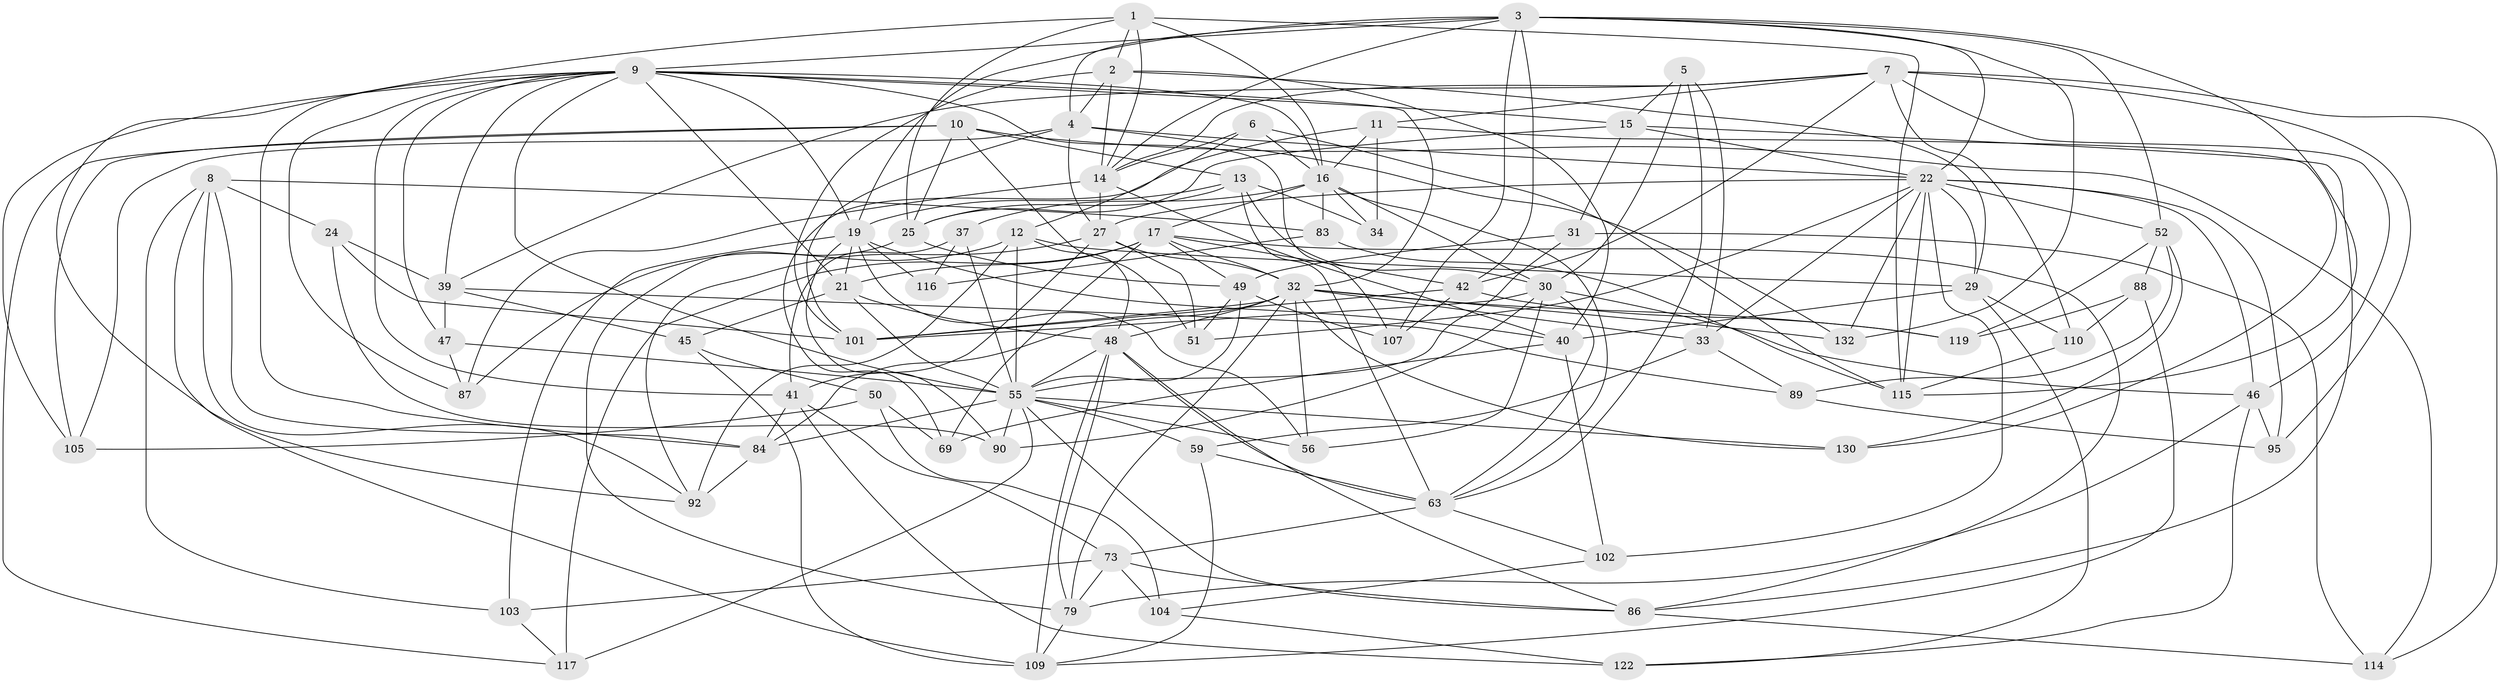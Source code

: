 // original degree distribution, {4: 1.0}
// Generated by graph-tools (version 1.1) at 2025/16/03/09/25 04:16:42]
// undirected, 74 vertices, 215 edges
graph export_dot {
graph [start="1"]
  node [color=gray90,style=filled];
  1 [super="+77"];
  2 [super="+54"];
  3 [super="+18+100+139"];
  4 [super="+70+36"];
  5;
  6;
  7 [super="+44+26"];
  8 [super="+118"];
  9 [super="+80+28"];
  10 [super="+97"];
  11 [super="+111"];
  12 [super="+85+149"];
  13 [super="+108"];
  14 [super="+93+20"];
  15 [super="+76"];
  16 [super="+23+113"];
  17 [super="+64"];
  19 [super="+66"];
  21 [super="+120"];
  22 [super="+58+57+35"];
  24;
  25 [super="+140"];
  27 [super="+62"];
  29 [super="+121"];
  30 [super="+38"];
  31;
  32 [super="+136+131+72"];
  33 [super="+68"];
  34;
  37;
  39 [super="+53"];
  40 [super="+81"];
  41 [super="+128"];
  42 [super="+145"];
  45;
  46 [super="+67"];
  47;
  48 [super="+65+96"];
  49 [super="+141"];
  50;
  51;
  52 [super="+75"];
  55 [super="+142+74+133"];
  56;
  59;
  63 [super="+82"];
  69;
  73 [super="+148"];
  79 [super="+125"];
  83;
  84 [super="+94"];
  86 [super="+134"];
  87;
  88;
  89;
  90;
  92 [super="+99"];
  95;
  101 [super="+123"];
  102;
  103;
  104;
  105;
  107;
  109 [super="+126"];
  110;
  114;
  115 [super="+143"];
  116;
  117;
  119;
  122;
  130;
  132;
  1 -- 25;
  1 -- 115;
  1 -- 16;
  1 -- 2;
  1 -- 92;
  1 -- 14;
  2 -- 40;
  2 -- 101;
  2 -- 14;
  2 -- 4;
  2 -- 29;
  3 -- 115;
  3 -- 9;
  3 -- 42;
  3 -- 107;
  3 -- 132;
  3 -- 19;
  3 -- 22;
  3 -- 14;
  3 -- 52;
  3 -- 4;
  4 -- 101;
  4 -- 27 [weight=2];
  4 -- 132;
  4 -- 105;
  4 -- 22;
  5 -- 30;
  5 -- 33;
  5 -- 15;
  5 -- 63;
  6 -- 115;
  6 -- 12;
  6 -- 14;
  6 -- 16;
  7 -- 39;
  7 -- 14;
  7 -- 114;
  7 -- 11;
  7 -- 95;
  7 -- 46;
  7 -- 42;
  7 -- 110;
  8 -- 92;
  8 -- 103;
  8 -- 83;
  8 -- 24;
  8 -- 84;
  8 -- 109;
  9 -- 19;
  9 -- 39;
  9 -- 105;
  9 -- 47;
  9 -- 32;
  9 -- 41;
  9 -- 107;
  9 -- 15;
  9 -- 16;
  9 -- 84;
  9 -- 21;
  9 -- 87;
  9 -- 55;
  10 -- 117;
  10 -- 105;
  10 -- 51;
  10 -- 114;
  10 -- 25;
  10 -- 13;
  11 -- 34 [weight=2];
  11 -- 16;
  11 -- 69;
  11 -- 130;
  12 -- 87;
  12 -- 48;
  12 -- 55 [weight=2];
  12 -- 92 [weight=2];
  12 -- 29;
  13 -- 34;
  13 -- 25;
  13 -- 63;
  13 -- 19;
  13 -- 30;
  14 -- 40;
  14 -- 27;
  14 -- 87;
  15 -- 25;
  15 -- 31;
  15 -- 86;
  15 -- 22;
  16 -- 37;
  16 -- 17;
  16 -- 63;
  16 -- 34;
  16 -- 83;
  16 -- 30;
  17 -- 69;
  17 -- 21;
  17 -- 117;
  17 -- 42;
  17 -- 86;
  17 -- 32;
  17 -- 49;
  19 -- 40;
  19 -- 103;
  19 -- 116 [weight=2];
  19 -- 21;
  19 -- 56;
  19 -- 90;
  21 -- 55;
  21 -- 48;
  21 -- 45;
  22 -- 29;
  22 -- 95;
  22 -- 33 [weight=2];
  22 -- 132;
  22 -- 51;
  22 -- 27;
  22 -- 102;
  22 -- 46;
  22 -- 115;
  22 -- 52;
  24 -- 101;
  24 -- 90;
  24 -- 39;
  25 -- 79;
  25 -- 49;
  27 -- 51;
  27 -- 41;
  27 -- 92;
  27 -- 32;
  29 -- 110;
  29 -- 122;
  29 -- 40;
  30 -- 101;
  30 -- 90;
  30 -- 46;
  30 -- 56;
  30 -- 63;
  31 -- 114;
  31 -- 55;
  31 -- 49;
  32 -- 130;
  32 -- 79;
  32 -- 119;
  32 -- 101;
  32 -- 33;
  32 -- 56;
  32 -- 132;
  32 -- 48;
  32 -- 84;
  33 -- 89;
  33 -- 59;
  37 -- 116;
  37 -- 41;
  37 -- 55;
  39 -- 47;
  39 -- 89;
  39 -- 45;
  40 -- 69;
  40 -- 102;
  41 -- 73;
  41 -- 122;
  41 -- 84;
  42 -- 119;
  42 -- 107;
  42 -- 101;
  45 -- 50;
  45 -- 109;
  46 -- 95;
  46 -- 122;
  46 -- 79;
  47 -- 87;
  47 -- 55;
  48 -- 86;
  48 -- 79;
  48 -- 63;
  48 -- 55;
  48 -- 109;
  49 -- 51;
  49 -- 107;
  49 -- 55;
  50 -- 69;
  50 -- 104;
  50 -- 105;
  52 -- 88;
  52 -- 119;
  52 -- 130;
  52 -- 89;
  55 -- 90;
  55 -- 130;
  55 -- 84;
  55 -- 117;
  55 -- 56;
  55 -- 86;
  55 -- 59;
  59 -- 109;
  59 -- 63;
  63 -- 73;
  63 -- 102;
  73 -- 103;
  73 -- 104;
  73 -- 86;
  73 -- 79;
  79 -- 109;
  83 -- 116;
  83 -- 115;
  84 -- 92;
  86 -- 114;
  88 -- 109;
  88 -- 110;
  88 -- 119;
  89 -- 95;
  102 -- 104;
  103 -- 117;
  104 -- 122;
  110 -- 115;
}
